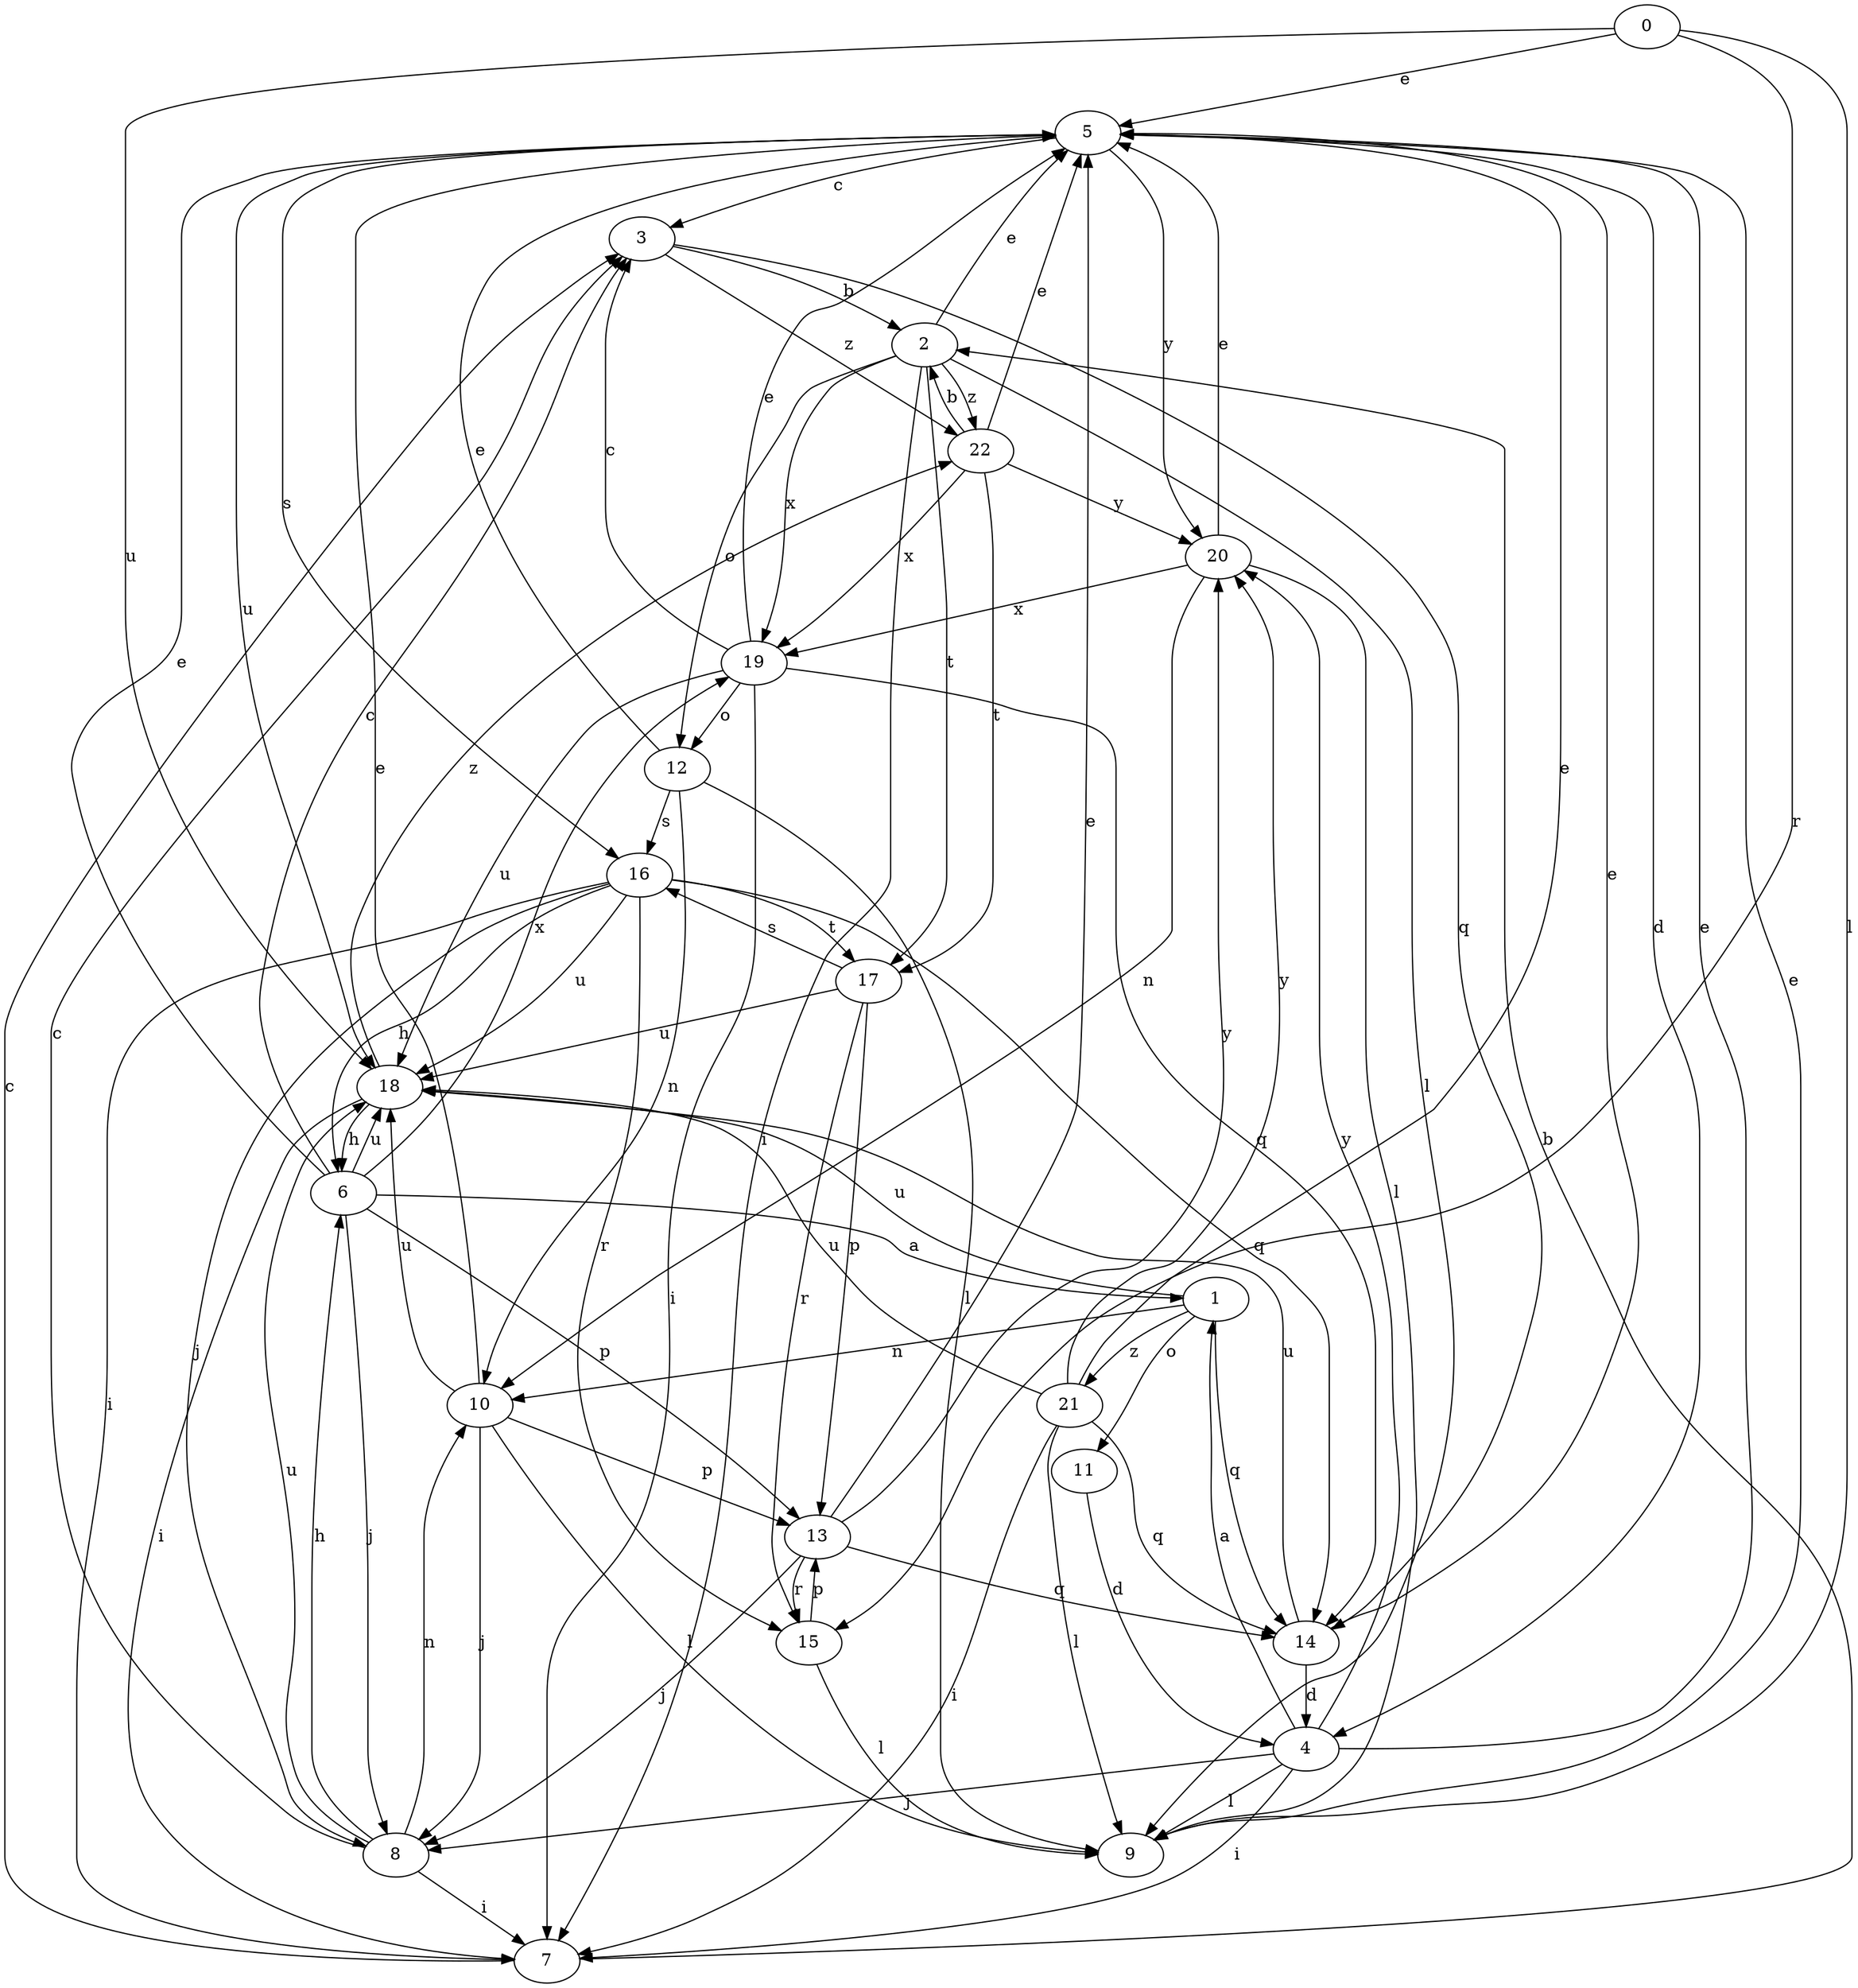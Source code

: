 strict digraph  {
0;
1;
2;
3;
4;
5;
6;
7;
8;
9;
10;
11;
12;
13;
14;
15;
16;
17;
18;
19;
20;
21;
22;
0 -> 5  [label=e];
0 -> 9  [label=l];
0 -> 15  [label=r];
0 -> 18  [label=u];
1 -> 10  [label=n];
1 -> 11  [label=o];
1 -> 14  [label=q];
1 -> 18  [label=u];
1 -> 21  [label=z];
2 -> 5  [label=e];
2 -> 7  [label=i];
2 -> 9  [label=l];
2 -> 12  [label=o];
2 -> 17  [label=t];
2 -> 19  [label=x];
2 -> 22  [label=z];
3 -> 2  [label=b];
3 -> 14  [label=q];
3 -> 22  [label=z];
4 -> 1  [label=a];
4 -> 5  [label=e];
4 -> 7  [label=i];
4 -> 8  [label=j];
4 -> 9  [label=l];
4 -> 20  [label=y];
5 -> 3  [label=c];
5 -> 4  [label=d];
5 -> 16  [label=s];
5 -> 18  [label=u];
5 -> 20  [label=y];
6 -> 1  [label=a];
6 -> 3  [label=c];
6 -> 5  [label=e];
6 -> 8  [label=j];
6 -> 13  [label=p];
6 -> 18  [label=u];
6 -> 19  [label=x];
7 -> 2  [label=b];
7 -> 3  [label=c];
8 -> 3  [label=c];
8 -> 6  [label=h];
8 -> 7  [label=i];
8 -> 10  [label=n];
8 -> 18  [label=u];
9 -> 5  [label=e];
10 -> 5  [label=e];
10 -> 8  [label=j];
10 -> 9  [label=l];
10 -> 13  [label=p];
10 -> 18  [label=u];
11 -> 4  [label=d];
12 -> 5  [label=e];
12 -> 9  [label=l];
12 -> 10  [label=n];
12 -> 16  [label=s];
13 -> 5  [label=e];
13 -> 8  [label=j];
13 -> 14  [label=q];
13 -> 15  [label=r];
13 -> 20  [label=y];
14 -> 4  [label=d];
14 -> 5  [label=e];
14 -> 18  [label=u];
15 -> 9  [label=l];
15 -> 13  [label=p];
16 -> 6  [label=h];
16 -> 7  [label=i];
16 -> 8  [label=j];
16 -> 14  [label=q];
16 -> 15  [label=r];
16 -> 17  [label=t];
16 -> 18  [label=u];
17 -> 13  [label=p];
17 -> 15  [label=r];
17 -> 16  [label=s];
17 -> 18  [label=u];
18 -> 6  [label=h];
18 -> 7  [label=i];
18 -> 22  [label=z];
19 -> 3  [label=c];
19 -> 5  [label=e];
19 -> 7  [label=i];
19 -> 12  [label=o];
19 -> 14  [label=q];
19 -> 18  [label=u];
20 -> 5  [label=e];
20 -> 9  [label=l];
20 -> 10  [label=n];
20 -> 19  [label=x];
21 -> 5  [label=e];
21 -> 7  [label=i];
21 -> 9  [label=l];
21 -> 14  [label=q];
21 -> 18  [label=u];
21 -> 20  [label=y];
22 -> 2  [label=b];
22 -> 5  [label=e];
22 -> 17  [label=t];
22 -> 19  [label=x];
22 -> 20  [label=y];
}
